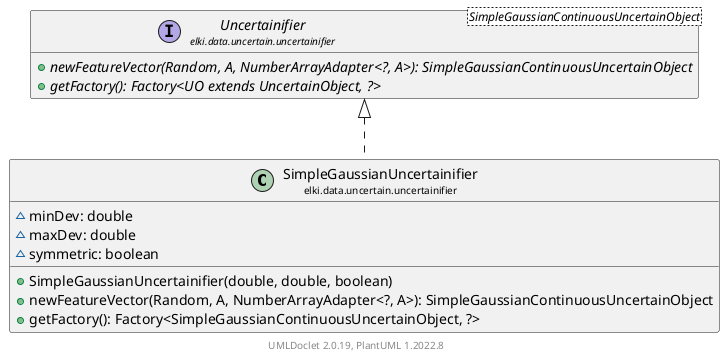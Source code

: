 @startuml
    remove .*\.(Instance|Par|Parameterizer|Factory)$
    set namespaceSeparator none
    hide empty fields
    hide empty methods

    class "<size:14>SimpleGaussianUncertainifier\n<size:10>elki.data.uncertain.uncertainifier" as elki.data.uncertain.uncertainifier.SimpleGaussianUncertainifier [[SimpleGaussianUncertainifier.html]] {
        ~minDev: double
        ~maxDev: double
        ~symmetric: boolean
        +SimpleGaussianUncertainifier(double, double, boolean)
        +newFeatureVector(Random, A, NumberArrayAdapter<?, A>): SimpleGaussianContinuousUncertainObject
        +getFactory(): Factory<SimpleGaussianContinuousUncertainObject, ?>
    }

    interface "<size:14>Uncertainifier\n<size:10>elki.data.uncertain.uncertainifier" as elki.data.uncertain.uncertainifier.Uncertainifier<SimpleGaussianContinuousUncertainObject> [[Uncertainifier.html]] {
        {abstract} +newFeatureVector(Random, A, NumberArrayAdapter<?, A>): SimpleGaussianContinuousUncertainObject
        {abstract} +getFactory(): Factory<UO extends UncertainObject, ?>
    }
    class "<size:14>SimpleGaussianUncertainifier.Par\n<size:10>elki.data.uncertain.uncertainifier" as elki.data.uncertain.uncertainifier.SimpleGaussianUncertainifier.Par [[SimpleGaussianUncertainifier.Par.html]]

    elki.data.uncertain.uncertainifier.Uncertainifier <|.. elki.data.uncertain.uncertainifier.SimpleGaussianUncertainifier
    elki.data.uncertain.uncertainifier.SimpleGaussianUncertainifier +-- elki.data.uncertain.uncertainifier.SimpleGaussianUncertainifier.Par

    center footer UMLDoclet 2.0.19, PlantUML 1.2022.8
@enduml
